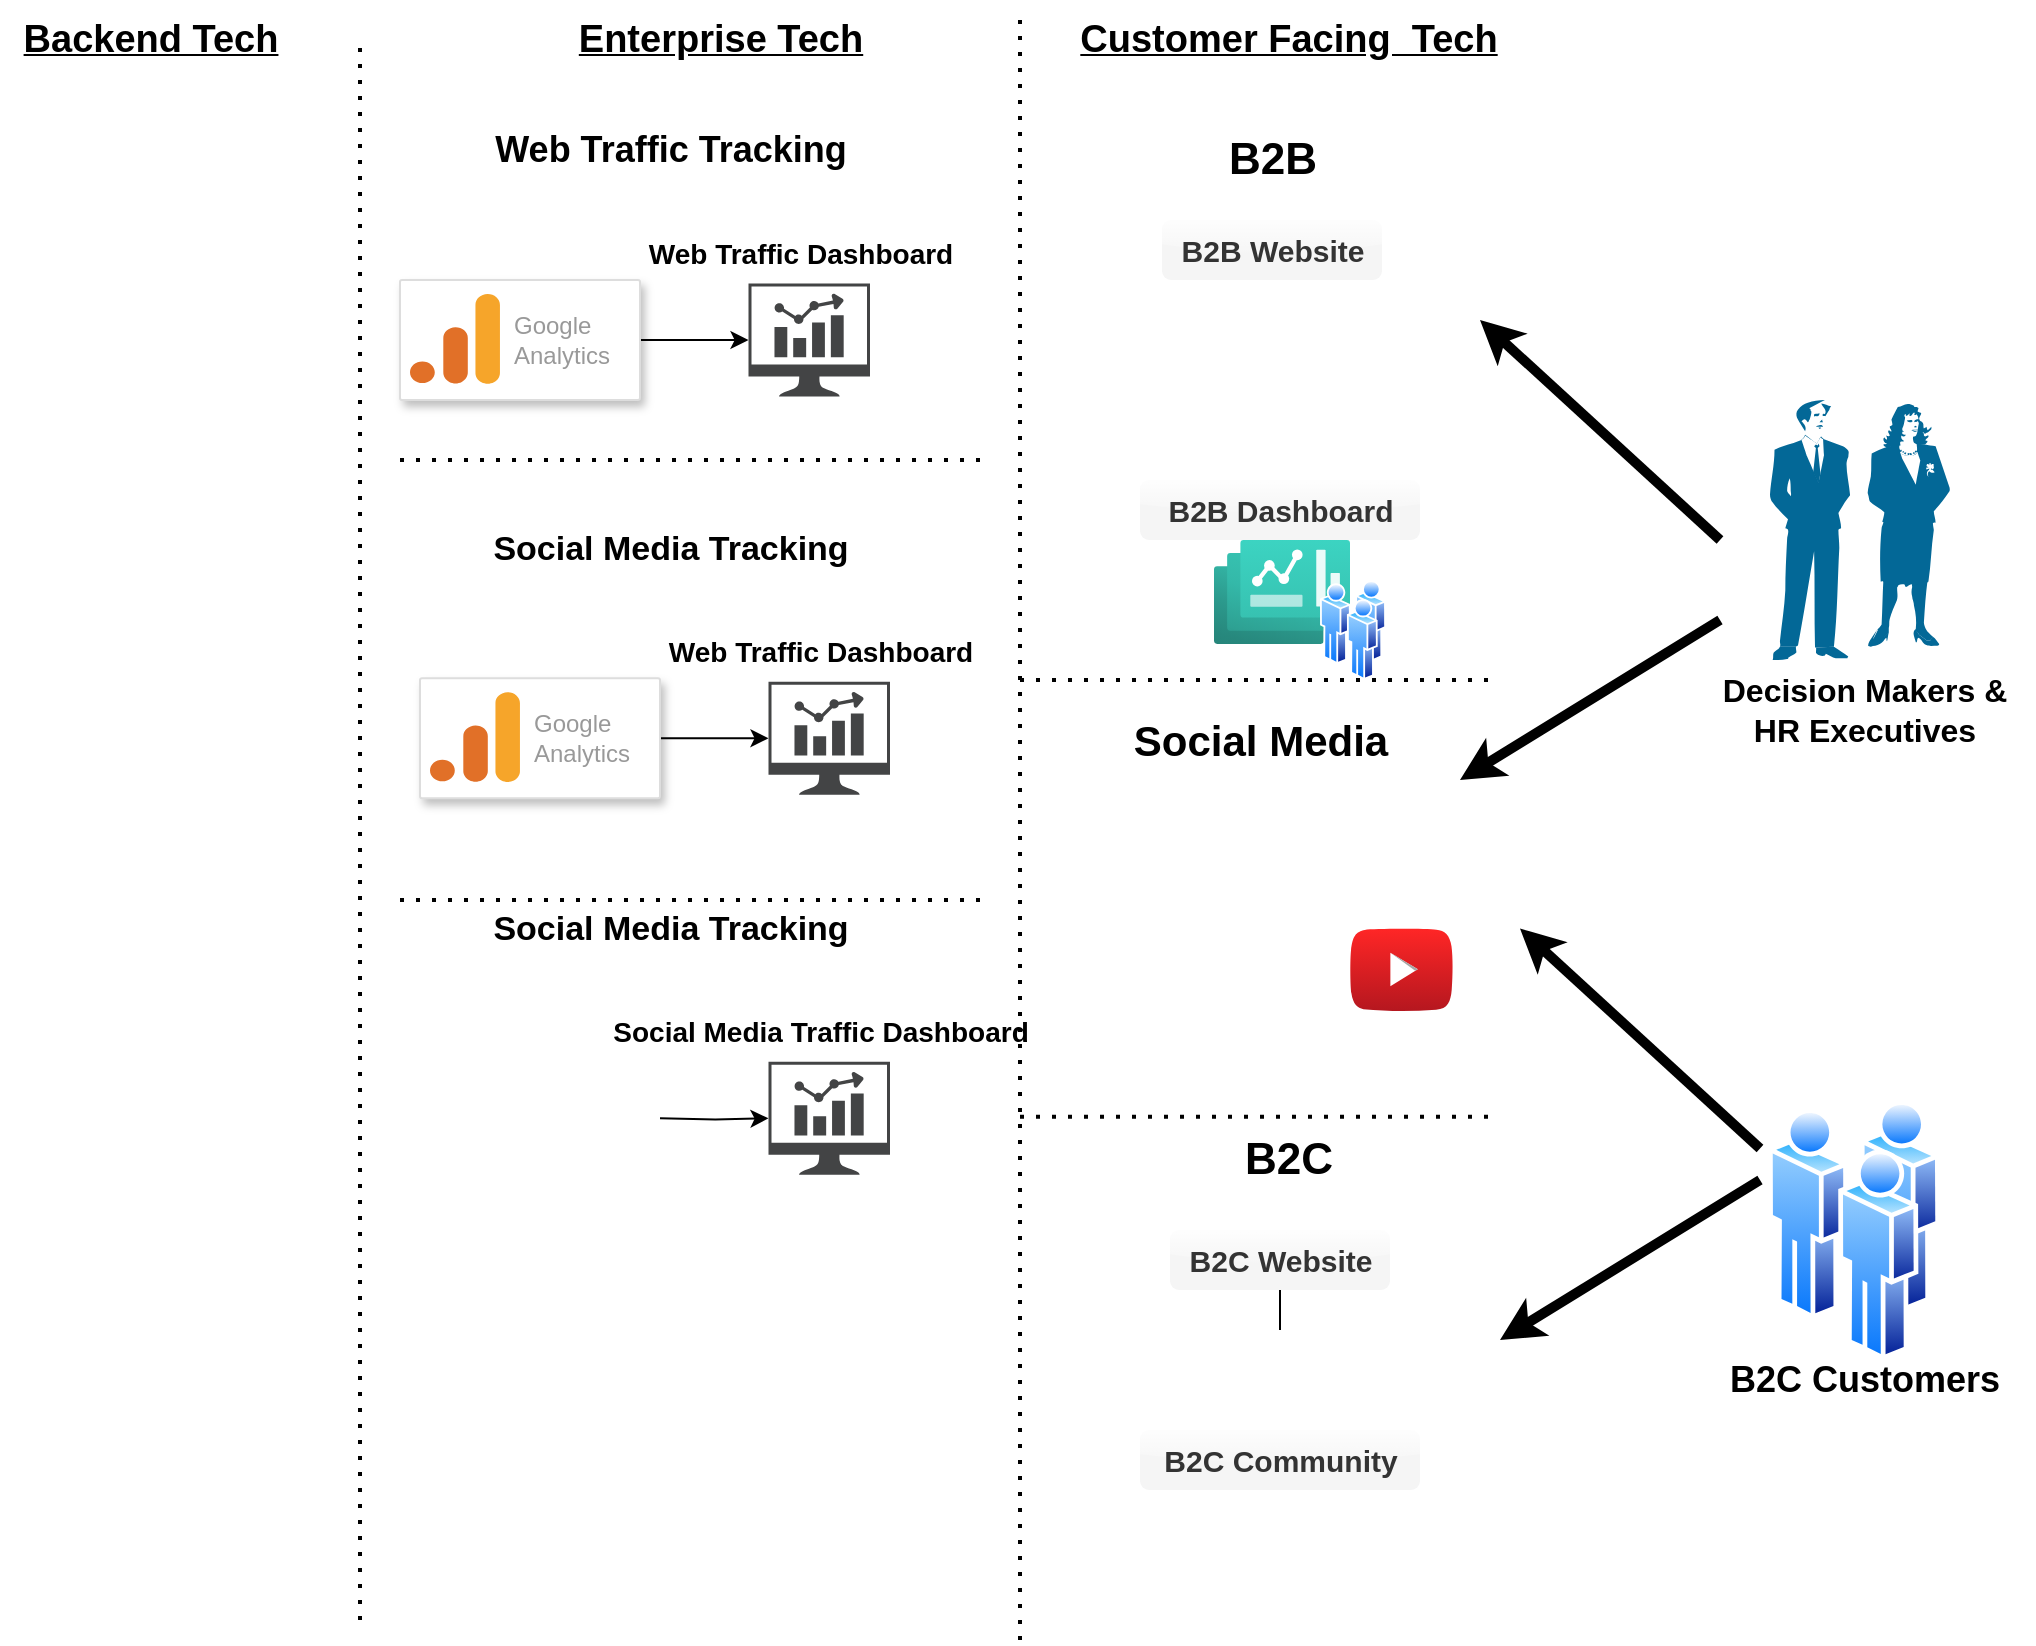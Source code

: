 <mxfile version="21.1.2" type="github">
  <diagram name="Birds Eye View" id="2dJY-aPmXwigr7amAttw">
    <mxGraphModel dx="1011" dy="617" grid="1" gridSize="10" guides="1" tooltips="1" connect="1" arrows="1" fold="1" page="1" pageScale="1" pageWidth="1100" pageHeight="850" math="0" shadow="0">
      <root>
        <mxCell id="0" />
        <mxCell id="1" parent="0" />
        <mxCell id="melnFsx0FvC3lrg1FxyG-5" value="" style="endArrow=none;dashed=1;html=1;dashPattern=1 3;strokeWidth=2;rounded=0;" edge="1" parent="1">
          <mxGeometry width="50" height="50" relative="1" as="geometry">
            <mxPoint x="230" y="820" as="sourcePoint" />
            <mxPoint x="230" y="30" as="targetPoint" />
            <Array as="points">
              <mxPoint x="230" y="410" />
            </Array>
          </mxGeometry>
        </mxCell>
        <mxCell id="melnFsx0FvC3lrg1FxyG-6" value="" style="endArrow=none;dashed=1;html=1;dashPattern=1 3;strokeWidth=2;rounded=0;" edge="1" parent="1">
          <mxGeometry width="50" height="50" relative="1" as="geometry">
            <mxPoint x="560" y="830" as="sourcePoint" />
            <mxPoint x="560" y="20" as="targetPoint" />
          </mxGeometry>
        </mxCell>
        <mxCell id="melnFsx0FvC3lrg1FxyG-12" value="" style="edgeStyle=orthogonalEdgeStyle;rounded=0;orthogonalLoop=1;jettySize=auto;html=1;" edge="1" parent="1" source="melnFsx0FvC3lrg1FxyG-13" target="melnFsx0FvC3lrg1FxyG-8">
          <mxGeometry relative="1" as="geometry" />
        </mxCell>
        <mxCell id="melnFsx0FvC3lrg1FxyG-7" value="" style="shape=image;html=1;verticalAlign=top;verticalLabelPosition=bottom;labelBackgroundColor=#ffffff;imageAspect=0;aspect=fixed;image=https://cdn2.iconfinder.com/data/icons/seo-flat-6/128/22_Page_Quality-128.png" vertex="1" parent="1">
          <mxGeometry x="646" y="150" width="90" height="90" as="geometry" />
        </mxCell>
        <mxCell id="melnFsx0FvC3lrg1FxyG-8" value="" style="shape=image;html=1;verticalAlign=top;verticalLabelPosition=bottom;labelBackgroundColor=#ffffff;imageAspect=0;aspect=fixed;image=https://cdn2.iconfinder.com/data/icons/seo-flat-6/128/03_Landing_Page_Optimization-128.png" vertex="1" parent="1">
          <mxGeometry x="650" y="645" width="80" height="80" as="geometry" />
        </mxCell>
        <mxCell id="melnFsx0FvC3lrg1FxyG-9" value="B2B Website" style="text;html=1;align=center;verticalAlign=middle;resizable=0;points=[];autosize=1;strokeColor=none;fillColor=#f5f5f5;fontStyle=1;fontSize=15;rounded=1;glass=1;fontColor=#333333;shadow=0;" vertex="1" parent="1">
          <mxGeometry x="631" y="120" width="110" height="30" as="geometry" />
        </mxCell>
        <mxCell id="melnFsx0FvC3lrg1FxyG-13" value="B2C Website" style="text;html=1;align=center;verticalAlign=middle;resizable=0;points=[];autosize=1;strokeColor=none;fillColor=#f5f5f5;fontStyle=1;fontSize=15;rounded=1;glass=1;fontColor=#333333;shadow=0;" vertex="1" parent="1">
          <mxGeometry x="635" y="625" width="110" height="30" as="geometry" />
        </mxCell>
        <mxCell id="melnFsx0FvC3lrg1FxyG-15" value="" style="image;aspect=fixed;html=1;points=[];align=center;fontSize=12;image=img/lib/azure2/other/Dashboard_Hub.svg;" vertex="1" parent="1">
          <mxGeometry x="657" y="280" width="68" height="52" as="geometry" />
        </mxCell>
        <mxCell id="melnFsx0FvC3lrg1FxyG-16" value="B2B Dashboard" style="text;html=1;align=center;verticalAlign=middle;resizable=0;points=[];autosize=1;strokeColor=none;fillColor=#f5f5f5;fontStyle=1;fontSize=15;rounded=1;glass=1;fontColor=#333333;shadow=0;" vertex="1" parent="1">
          <mxGeometry x="620" y="250" width="140" height="30" as="geometry" />
        </mxCell>
        <mxCell id="melnFsx0FvC3lrg1FxyG-17" value="" style="endArrow=none;dashed=1;html=1;dashPattern=1 3;strokeWidth=2;rounded=0;" edge="1" parent="1">
          <mxGeometry width="50" height="50" relative="1" as="geometry">
            <mxPoint x="560" y="350" as="sourcePoint" />
            <mxPoint x="800" y="350" as="targetPoint" />
          </mxGeometry>
        </mxCell>
        <mxCell id="melnFsx0FvC3lrg1FxyG-18" value="" style="shape=image;html=1;verticalAlign=top;verticalLabelPosition=bottom;labelBackgroundColor=#ffffff;imageAspect=0;aspect=fixed;image=https://cdn4.iconfinder.com/data/icons/computer-and-web-2/500/Dashboard-128.png" vertex="1" parent="1">
          <mxGeometry x="650" y="745" width="80" height="80" as="geometry" />
        </mxCell>
        <mxCell id="melnFsx0FvC3lrg1FxyG-19" value="B2C Community&lt;br&gt;" style="text;html=1;align=center;verticalAlign=middle;resizable=0;points=[];autosize=1;strokeColor=none;fillColor=#f5f5f5;fontStyle=1;fontSize=15;rounded=1;glass=1;fontColor=#333333;shadow=0;" vertex="1" parent="1">
          <mxGeometry x="620" y="725" width="140" height="30" as="geometry" />
        </mxCell>
        <mxCell id="melnFsx0FvC3lrg1FxyG-20" value="&lt;b&gt;&lt;font style=&quot;font-size: 22px;&quot;&gt;B2C&lt;/font&gt;&lt;/b&gt;" style="text;html=1;align=center;verticalAlign=middle;resizable=0;points=[];autosize=1;strokeColor=none;fillColor=none;" vertex="1" parent="1">
          <mxGeometry x="659" y="570" width="70" height="40" as="geometry" />
        </mxCell>
        <mxCell id="melnFsx0FvC3lrg1FxyG-21" value="&lt;b&gt;&lt;font style=&quot;font-size: 22px;&quot;&gt;B2B&lt;/font&gt;&lt;/b&gt;" style="text;html=1;align=center;verticalAlign=middle;resizable=0;points=[];autosize=1;strokeColor=none;fillColor=none;" vertex="1" parent="1">
          <mxGeometry x="651" y="70" width="70" height="40" as="geometry" />
        </mxCell>
        <mxCell id="melnFsx0FvC3lrg1FxyG-22" value="" style="endArrow=none;dashed=1;html=1;dashPattern=1 3;strokeWidth=2;rounded=0;" edge="1" parent="1">
          <mxGeometry width="50" height="50" relative="1" as="geometry">
            <mxPoint x="560" y="568.33" as="sourcePoint" />
            <mxPoint x="800" y="568.33" as="targetPoint" />
            <Array as="points">
              <mxPoint x="670" y="568.33" />
            </Array>
          </mxGeometry>
        </mxCell>
        <mxCell id="melnFsx0FvC3lrg1FxyG-23" value="&lt;b&gt;&lt;font style=&quot;font-size: 21px;&quot;&gt;Social Media&lt;/font&gt;&lt;/b&gt;" style="text;html=1;align=center;verticalAlign=middle;resizable=0;points=[];autosize=1;strokeColor=none;fillColor=none;" vertex="1" parent="1">
          <mxGeometry x="605" y="360" width="150" height="40" as="geometry" />
        </mxCell>
        <mxCell id="melnFsx0FvC3lrg1FxyG-25" value="" style="shape=image;html=1;verticalAlign=top;verticalLabelPosition=bottom;labelBackgroundColor=#ffffff;imageAspect=0;aspect=fixed;image=https://cdn3.iconfinder.com/data/icons/2018-social-media-logotypes/1000/2018_social_media_popular_app_logo_instagram-128.png" vertex="1" parent="1">
          <mxGeometry x="657" y="400" width="50" height="50" as="geometry" />
        </mxCell>
        <mxCell id="melnFsx0FvC3lrg1FxyG-26" value="" style="shape=image;html=1;verticalAlign=top;verticalLabelPosition=bottom;labelBackgroundColor=#ffffff;imageAspect=0;aspect=fixed;image=https://cdn2.iconfinder.com/data/icons/social-media-2285/512/1_Facebook_colored_svg_copy-128.png" vertex="1" parent="1">
          <mxGeometry x="590" y="470" width="50" height="50" as="geometry" />
        </mxCell>
        <mxCell id="melnFsx0FvC3lrg1FxyG-28" value="" style="shape=image;html=1;verticalAlign=top;verticalLabelPosition=bottom;labelBackgroundColor=#ffffff;imageAspect=0;aspect=fixed;image=https://cdn3.iconfinder.com/data/icons/2018-social-media-logotypes/1000/2018_social_media_popular_app_logo_snapchat-128.png" vertex="1" parent="1">
          <mxGeometry x="659" y="471.5" width="47" height="47" as="geometry" />
        </mxCell>
        <mxCell id="melnFsx0FvC3lrg1FxyG-29" value="" style="shape=image;html=1;verticalAlign=top;verticalLabelPosition=bottom;labelBackgroundColor=#ffffff;imageAspect=0;aspect=fixed;image=https://cdn3.iconfinder.com/data/icons/2018-social-media-logotypes/1000/2018_social_media_popular_app_logo_linkedin-128.png" vertex="1" parent="1">
          <mxGeometry x="590" y="400" width="50" height="50" as="geometry" />
        </mxCell>
        <mxCell id="melnFsx0FvC3lrg1FxyG-30" value="" style="shape=image;html=1;verticalAlign=top;verticalLabelPosition=bottom;labelBackgroundColor=#ffffff;imageAspect=0;aspect=fixed;image=https://cdn3.iconfinder.com/data/icons/2018-social-media-logotypes/1000/2018_social_media_popular_app_logo_twitter-128.png" vertex="1" parent="1">
          <mxGeometry x="721" y="400" width="55" height="55" as="geometry" />
        </mxCell>
        <mxCell id="melnFsx0FvC3lrg1FxyG-31" value="" style="dashed=0;outlineConnect=0;html=1;align=center;labelPosition=center;verticalLabelPosition=bottom;verticalAlign=top;shape=mxgraph.weblogos.youtube_2;fillColor=#FF2626;gradientColor=#B5171F" vertex="1" parent="1">
          <mxGeometry x="725" y="474.25" width="51.5" height="41.5" as="geometry" />
        </mxCell>
        <mxCell id="melnFsx0FvC3lrg1FxyG-32" value="" style="image;aspect=fixed;perimeter=ellipsePerimeter;html=1;align=center;shadow=0;dashed=0;spacingTop=3;image=img/lib/active_directory/users.svg;" vertex="1" parent="1">
          <mxGeometry x="710" y="300" width="33" height="50" as="geometry" />
        </mxCell>
        <mxCell id="melnFsx0FvC3lrg1FxyG-33" value="" style="image;aspect=fixed;perimeter=ellipsePerimeter;html=1;align=center;shadow=0;dashed=0;spacingTop=3;image=img/lib/active_directory/users.svg;" vertex="1" parent="1">
          <mxGeometry x="934" y="560" width="86" height="130.3" as="geometry" />
        </mxCell>
        <mxCell id="melnFsx0FvC3lrg1FxyG-34" value="" style="shape=mxgraph.cisco.people.man_woman;html=1;pointerEvents=1;dashed=0;fillColor=#036897;strokeColor=#ffffff;strokeWidth=2;verticalLabelPosition=bottom;verticalAlign=top;align=center;outlineConnect=0;" vertex="1" parent="1">
          <mxGeometry x="935" y="210" width="90" height="130" as="geometry" />
        </mxCell>
        <mxCell id="melnFsx0FvC3lrg1FxyG-35" value="&lt;b style=&quot;font-size: 16px;&quot;&gt;Decision Makers &amp;amp; &lt;br&gt;HR Executives&lt;/b&gt;" style="text;html=1;align=center;verticalAlign=middle;resizable=0;points=[];autosize=1;strokeColor=none;fillColor=none;" vertex="1" parent="1">
          <mxGeometry x="897" y="340" width="170" height="50" as="geometry" />
        </mxCell>
        <mxCell id="melnFsx0FvC3lrg1FxyG-36" value="&lt;b&gt;&lt;font style=&quot;font-size: 18px;&quot;&gt;B2C Customers&lt;/font&gt;&lt;/b&gt;" style="text;html=1;align=center;verticalAlign=middle;resizable=0;points=[];autosize=1;strokeColor=none;fillColor=none;" vertex="1" parent="1">
          <mxGeometry x="902" y="680" width="160" height="40" as="geometry" />
        </mxCell>
        <mxCell id="melnFsx0FvC3lrg1FxyG-41" value="" style="endArrow=classic;html=1;rounded=0;strokeWidth=5;" edge="1" parent="1">
          <mxGeometry width="50" height="50" relative="1" as="geometry">
            <mxPoint x="930" y="584.25" as="sourcePoint" />
            <mxPoint x="810" y="474.25" as="targetPoint" />
          </mxGeometry>
        </mxCell>
        <mxCell id="melnFsx0FvC3lrg1FxyG-42" value="" style="endArrow=classic;html=1;rounded=0;strokeWidth=5;" edge="1" parent="1">
          <mxGeometry width="50" height="50" relative="1" as="geometry">
            <mxPoint x="930" y="600" as="sourcePoint" />
            <mxPoint x="800" y="680" as="targetPoint" />
          </mxGeometry>
        </mxCell>
        <mxCell id="melnFsx0FvC3lrg1FxyG-43" value="" style="endArrow=classic;html=1;rounded=0;strokeWidth=5;" edge="1" parent="1">
          <mxGeometry width="50" height="50" relative="1" as="geometry">
            <mxPoint x="910" y="280" as="sourcePoint" />
            <mxPoint x="790" y="170" as="targetPoint" />
          </mxGeometry>
        </mxCell>
        <mxCell id="melnFsx0FvC3lrg1FxyG-44" value="" style="endArrow=classic;html=1;rounded=0;strokeWidth=5;" edge="1" parent="1">
          <mxGeometry width="50" height="50" relative="1" as="geometry">
            <mxPoint x="910" y="320" as="sourcePoint" />
            <mxPoint x="780" y="400" as="targetPoint" />
          </mxGeometry>
        </mxCell>
        <mxCell id="melnFsx0FvC3lrg1FxyG-45" value="Customer Facing&amp;nbsp; Tech" style="text;html=1;align=center;verticalAlign=middle;resizable=0;points=[];autosize=1;strokeColor=none;fillColor=none;fontStyle=5;fontSize=19;" vertex="1" parent="1">
          <mxGeometry x="579" y="10" width="230" height="40" as="geometry" />
        </mxCell>
        <mxCell id="melnFsx0FvC3lrg1FxyG-46" value="&lt;b&gt;&lt;font style=&quot;font-size: 19px;&quot;&gt;&lt;u&gt;Enterprise Tech&lt;/u&gt;&lt;/font&gt;&lt;/b&gt;" style="text;html=1;align=center;verticalAlign=middle;resizable=0;points=[];autosize=1;strokeColor=none;fillColor=none;" vertex="1" parent="1">
          <mxGeometry x="325" y="10" width="170" height="40" as="geometry" />
        </mxCell>
        <mxCell id="melnFsx0FvC3lrg1FxyG-47" value="&lt;b&gt;&lt;font style=&quot;font-size: 19px;&quot;&gt;&lt;u&gt;Backend Tech&lt;/u&gt;&lt;/font&gt;&lt;/b&gt;" style="text;html=1;align=center;verticalAlign=middle;resizable=0;points=[];autosize=1;strokeColor=none;fillColor=none;" vertex="1" parent="1">
          <mxGeometry x="50" y="10" width="150" height="40" as="geometry" />
        </mxCell>
        <mxCell id="melnFsx0FvC3lrg1FxyG-57" value="" style="edgeStyle=orthogonalEdgeStyle;rounded=0;orthogonalLoop=1;jettySize=auto;html=1;" edge="1" parent="1" source="melnFsx0FvC3lrg1FxyG-48" target="melnFsx0FvC3lrg1FxyG-52">
          <mxGeometry relative="1" as="geometry" />
        </mxCell>
        <mxCell id="melnFsx0FvC3lrg1FxyG-48" value="" style="strokeColor=#dddddd;shadow=1;strokeWidth=1;rounded=1;absoluteArcSize=1;arcSize=2;" vertex="1" parent="1">
          <mxGeometry x="250" y="150" width="120" height="60" as="geometry" />
        </mxCell>
        <mxCell id="melnFsx0FvC3lrg1FxyG-49" value="Google&#xa;Analytics" style="sketch=0;dashed=0;connectable=0;html=1;fillColor=#5184F3;strokeColor=none;shape=mxgraph.gcp2.google_analytics;part=1;labelPosition=right;verticalLabelPosition=middle;align=left;verticalAlign=middle;spacingLeft=5;fontColor=#999999;fontSize=12;" vertex="1" parent="melnFsx0FvC3lrg1FxyG-48">
          <mxGeometry width="45" height="45" relative="1" as="geometry">
            <mxPoint x="5" y="7" as="offset" />
          </mxGeometry>
        </mxCell>
        <mxCell id="melnFsx0FvC3lrg1FxyG-50" value="&lt;b&gt;&lt;font style=&quot;font-size: 18px;&quot;&gt;Web Traffic Tracking&lt;/font&gt;&lt;/b&gt;" style="text;html=1;align=center;verticalAlign=middle;resizable=0;points=[];autosize=1;strokeColor=none;fillColor=none;" vertex="1" parent="1">
          <mxGeometry x="285" y="65" width="200" height="40" as="geometry" />
        </mxCell>
        <mxCell id="melnFsx0FvC3lrg1FxyG-52" value="" style="sketch=0;pointerEvents=1;shadow=0;dashed=0;html=1;strokeColor=none;fillColor=#434445;aspect=fixed;labelPosition=center;verticalLabelPosition=bottom;verticalAlign=top;align=center;outlineConnect=0;shape=mxgraph.vvd.nsx_dashboard;" vertex="1" parent="1">
          <mxGeometry x="424.25" y="151.75" width="60.75" height="56.5" as="geometry" />
        </mxCell>
        <mxCell id="melnFsx0FvC3lrg1FxyG-53" value="&lt;b&gt;&lt;font style=&quot;font-size: 14px;&quot;&gt;Web Traffic Dashboard&lt;/font&gt;&lt;/b&gt;" style="text;html=1;align=center;verticalAlign=middle;resizable=0;points=[];autosize=1;strokeColor=none;fillColor=none;" vertex="1" parent="1">
          <mxGeometry x="360" y="121.75" width="180" height="30" as="geometry" />
        </mxCell>
        <mxCell id="melnFsx0FvC3lrg1FxyG-58" value="" style="endArrow=none;dashed=1;html=1;dashPattern=1 3;strokeWidth=2;rounded=0;" edge="1" parent="1">
          <mxGeometry width="50" height="50" relative="1" as="geometry">
            <mxPoint x="250" y="240" as="sourcePoint" />
            <mxPoint x="540" y="240" as="targetPoint" />
          </mxGeometry>
        </mxCell>
        <mxCell id="melnFsx0FvC3lrg1FxyG-59" value="&lt;b&gt;&lt;font style=&quot;font-size: 17px;&quot;&gt;Social Media Tracking&lt;/font&gt;&lt;/b&gt;" style="text;html=1;align=center;verticalAlign=middle;resizable=0;points=[];autosize=1;strokeColor=none;fillColor=none;" vertex="1" parent="1">
          <mxGeometry x="285" y="270" width="200" height="30" as="geometry" />
        </mxCell>
        <mxCell id="melnFsx0FvC3lrg1FxyG-60" value="" style="edgeStyle=orthogonalEdgeStyle;rounded=0;orthogonalLoop=1;jettySize=auto;html=1;" edge="1" parent="1" source="melnFsx0FvC3lrg1FxyG-61" target="melnFsx0FvC3lrg1FxyG-63">
          <mxGeometry relative="1" as="geometry" />
        </mxCell>
        <mxCell id="melnFsx0FvC3lrg1FxyG-61" value="" style="strokeColor=#dddddd;shadow=1;strokeWidth=1;rounded=1;absoluteArcSize=1;arcSize=2;" vertex="1" parent="1">
          <mxGeometry x="260" y="349.13" width="120" height="60" as="geometry" />
        </mxCell>
        <mxCell id="melnFsx0FvC3lrg1FxyG-62" value="Google&#xa;Analytics" style="sketch=0;dashed=0;connectable=0;html=1;fillColor=#5184F3;strokeColor=none;shape=mxgraph.gcp2.google_analytics;part=1;labelPosition=right;verticalLabelPosition=middle;align=left;verticalAlign=middle;spacingLeft=5;fontColor=#999999;fontSize=12;" vertex="1" parent="melnFsx0FvC3lrg1FxyG-61">
          <mxGeometry width="45" height="45" relative="1" as="geometry">
            <mxPoint x="5" y="7" as="offset" />
          </mxGeometry>
        </mxCell>
        <mxCell id="melnFsx0FvC3lrg1FxyG-63" value="" style="sketch=0;pointerEvents=1;shadow=0;dashed=0;html=1;strokeColor=none;fillColor=#434445;aspect=fixed;labelPosition=center;verticalLabelPosition=bottom;verticalAlign=top;align=center;outlineConnect=0;shape=mxgraph.vvd.nsx_dashboard;" vertex="1" parent="1">
          <mxGeometry x="434.25" y="350.88" width="60.75" height="56.5" as="geometry" />
        </mxCell>
        <mxCell id="melnFsx0FvC3lrg1FxyG-64" value="&lt;b&gt;&lt;font style=&quot;font-size: 14px;&quot;&gt;Web Traffic Dashboard&lt;/font&gt;&lt;/b&gt;" style="text;html=1;align=center;verticalAlign=middle;resizable=0;points=[];autosize=1;strokeColor=none;fillColor=none;" vertex="1" parent="1">
          <mxGeometry x="370" y="320.88" width="180" height="30" as="geometry" />
        </mxCell>
        <mxCell id="melnFsx0FvC3lrg1FxyG-65" value="&lt;b&gt;&lt;font style=&quot;font-size: 17px;&quot;&gt;Social Media Tracking&lt;/font&gt;&lt;/b&gt;" style="text;html=1;align=center;verticalAlign=middle;resizable=0;points=[];autosize=1;strokeColor=none;fillColor=none;" vertex="1" parent="1">
          <mxGeometry x="285" y="460" width="200" height="30" as="geometry" />
        </mxCell>
        <mxCell id="melnFsx0FvC3lrg1FxyG-66" value="" style="edgeStyle=orthogonalEdgeStyle;rounded=0;orthogonalLoop=1;jettySize=auto;html=1;" edge="1" parent="1" target="melnFsx0FvC3lrg1FxyG-69">
          <mxGeometry relative="1" as="geometry">
            <mxPoint x="380" y="569.154" as="sourcePoint" />
          </mxGeometry>
        </mxCell>
        <mxCell id="melnFsx0FvC3lrg1FxyG-69" value="" style="sketch=0;pointerEvents=1;shadow=0;dashed=0;html=1;strokeColor=none;fillColor=#434445;aspect=fixed;labelPosition=center;verticalLabelPosition=bottom;verticalAlign=top;align=center;outlineConnect=0;shape=mxgraph.vvd.nsx_dashboard;" vertex="1" parent="1">
          <mxGeometry x="434.25" y="540.88" width="60.75" height="56.5" as="geometry" />
        </mxCell>
        <mxCell id="melnFsx0FvC3lrg1FxyG-70" value="&lt;b&gt;&lt;font style=&quot;font-size: 14px;&quot;&gt;Social Media Traffic Dashboard&lt;/font&gt;&lt;/b&gt;" style="text;html=1;align=center;verticalAlign=middle;resizable=0;points=[];autosize=1;strokeColor=none;fillColor=none;" vertex="1" parent="1">
          <mxGeometry x="345" y="510.88" width="230" height="30" as="geometry" />
        </mxCell>
        <mxCell id="melnFsx0FvC3lrg1FxyG-71" value="" style="endArrow=none;dashed=1;html=1;dashPattern=1 3;strokeWidth=2;rounded=0;" edge="1" parent="1">
          <mxGeometry width="50" height="50" relative="1" as="geometry">
            <mxPoint x="250" y="460" as="sourcePoint" />
            <mxPoint x="540" y="460" as="targetPoint" />
          </mxGeometry>
        </mxCell>
        <mxCell id="melnFsx0FvC3lrg1FxyG-72" value="" style="shape=image;html=1;verticalAlign=top;verticalLabelPosition=bottom;labelBackgroundColor=#ffffff;imageAspect=0;aspect=fixed;image=https://cdn0.iconfinder.com/data/icons/phosphor-regular-vol-3/256/keyhole-128.png" vertex="1" parent="1">
          <mxGeometry x="250" y="532.51" width="64.87" height="64.87" as="geometry" />
        </mxCell>
      </root>
    </mxGraphModel>
  </diagram>
</mxfile>

